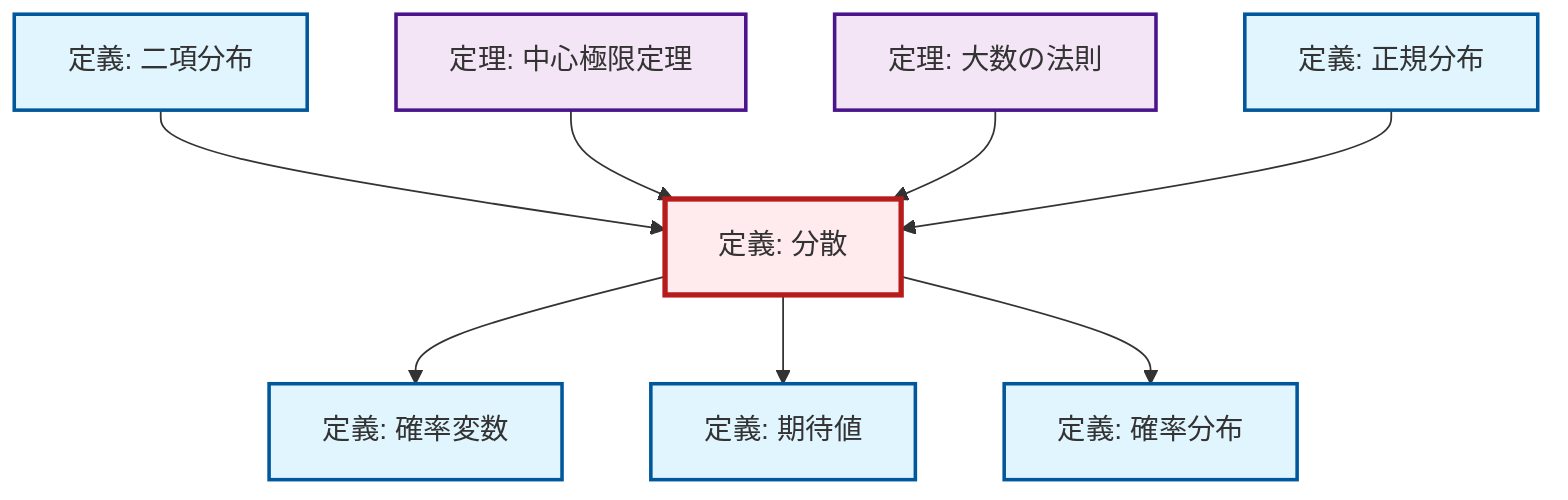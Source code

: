 graph TD
    classDef definition fill:#e1f5fe,stroke:#01579b,stroke-width:2px
    classDef theorem fill:#f3e5f5,stroke:#4a148c,stroke-width:2px
    classDef axiom fill:#fff3e0,stroke:#e65100,stroke-width:2px
    classDef example fill:#e8f5e9,stroke:#1b5e20,stroke-width:2px
    classDef current fill:#ffebee,stroke:#b71c1c,stroke-width:3px
    thm-central-limit["定理: 中心極限定理"]:::theorem
    def-random-variable["定義: 確率変数"]:::definition
    def-expectation["定義: 期待値"]:::definition
    def-normal-distribution["定義: 正規分布"]:::definition
    thm-law-of-large-numbers["定理: 大数の法則"]:::theorem
    def-variance["定義: 分散"]:::definition
    def-binomial-distribution["定義: 二項分布"]:::definition
    def-probability-distribution["定義: 確率分布"]:::definition
    def-binomial-distribution --> def-variance
    thm-central-limit --> def-variance
    def-variance --> def-random-variable
    def-variance --> def-expectation
    thm-law-of-large-numbers --> def-variance
    def-normal-distribution --> def-variance
    def-variance --> def-probability-distribution
    class def-variance current